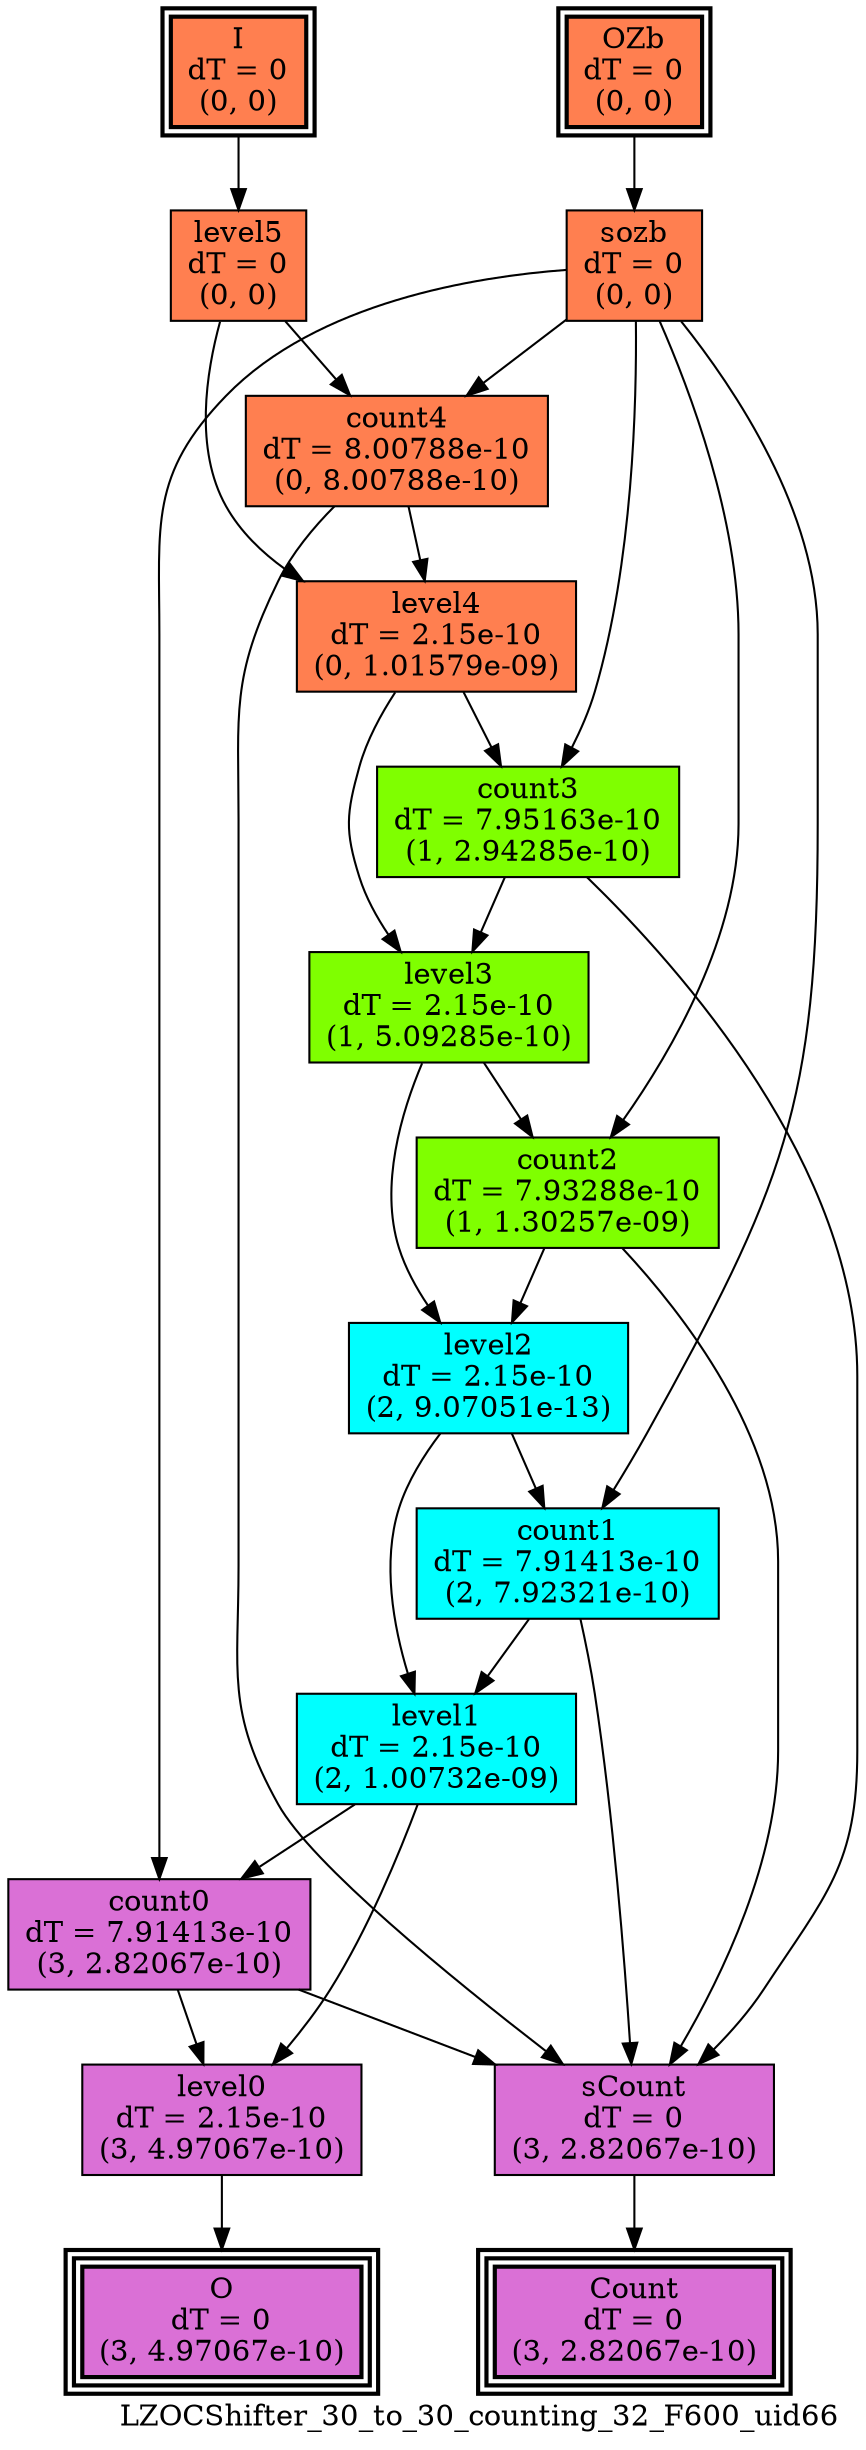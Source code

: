 digraph LZOCShifter_30_to_30_counting_32_F600_uid66
{
	//graph drawing options
	label=LZOCShifter_30_to_30_counting_32_F600_uid66;
	labelloc=bottom;
	labeljust=right;
	ratio=auto;
	nodesep=0.25;
	ranksep=0.5;

	//input/output signals of operator LZOCShifter_30_to_30_counting_32_F600_uid66
	I__LZOCShifter_30_to_30_counting_32_F600_uid66 [ label="I\ndT = 0\n(0, 0)", shape=box, color=black, style="bold, filled", fillcolor=coral, peripheries=2 ];
	OZb__LZOCShifter_30_to_30_counting_32_F600_uid66 [ label="OZb\ndT = 0\n(0, 0)", shape=box, color=black, style="bold, filled", fillcolor=coral, peripheries=2 ];
	Count__LZOCShifter_30_to_30_counting_32_F600_uid66 [ label="Count\ndT = 0\n(3, 2.82067e-10)", shape=box, color=black, style="bold, filled", fillcolor=orchid, peripheries=3 ];
	O__LZOCShifter_30_to_30_counting_32_F600_uid66 [ label="O\ndT = 0\n(3, 4.97067e-10)", shape=box, color=black, style="bold, filled", fillcolor=orchid, peripheries=3 ];
	{rank=same I__LZOCShifter_30_to_30_counting_32_F600_uid66, OZb__LZOCShifter_30_to_30_counting_32_F600_uid66};
	{rank=same Count__LZOCShifter_30_to_30_counting_32_F600_uid66, O__LZOCShifter_30_to_30_counting_32_F600_uid66};
	//internal signals of operator LZOCShifter_30_to_30_counting_32_F600_uid66
	level5__LZOCShifter_30_to_30_counting_32_F600_uid66 [ label="level5\ndT = 0\n(0, 0)", shape=box, color=black, style=filled, fillcolor=coral, peripheries=1 ];
	sozb__LZOCShifter_30_to_30_counting_32_F600_uid66 [ label="sozb\ndT = 0\n(0, 0)", shape=box, color=black, style=filled, fillcolor=coral, peripheries=1 ];
	count4__LZOCShifter_30_to_30_counting_32_F600_uid66 [ label="count4\ndT = 8.00788e-10\n(0, 8.00788e-10)", shape=box, color=black, style=filled, fillcolor=coral, peripheries=1 ];
	level4__LZOCShifter_30_to_30_counting_32_F600_uid66 [ label="level4\ndT = 2.15e-10\n(0, 1.01579e-09)", shape=box, color=black, style=filled, fillcolor=coral, peripheries=1 ];
	count3__LZOCShifter_30_to_30_counting_32_F600_uid66 [ label="count3\ndT = 7.95163e-10\n(1, 2.94285e-10)", shape=box, color=black, style=filled, fillcolor=chartreuse, peripheries=1 ];
	level3__LZOCShifter_30_to_30_counting_32_F600_uid66 [ label="level3\ndT = 2.15e-10\n(1, 5.09285e-10)", shape=box, color=black, style=filled, fillcolor=chartreuse, peripheries=1 ];
	count2__LZOCShifter_30_to_30_counting_32_F600_uid66 [ label="count2\ndT = 7.93288e-10\n(1, 1.30257e-09)", shape=box, color=black, style=filled, fillcolor=chartreuse, peripheries=1 ];
	level2__LZOCShifter_30_to_30_counting_32_F600_uid66 [ label="level2\ndT = 2.15e-10\n(2, 9.07051e-13)", shape=box, color=black, style=filled, fillcolor=cyan, peripheries=1 ];
	count1__LZOCShifter_30_to_30_counting_32_F600_uid66 [ label="count1\ndT = 7.91413e-10\n(2, 7.92321e-10)", shape=box, color=black, style=filled, fillcolor=cyan, peripheries=1 ];
	level1__LZOCShifter_30_to_30_counting_32_F600_uid66 [ label="level1\ndT = 2.15e-10\n(2, 1.00732e-09)", shape=box, color=black, style=filled, fillcolor=cyan, peripheries=1 ];
	count0__LZOCShifter_30_to_30_counting_32_F600_uid66 [ label="count0\ndT = 7.91413e-10\n(3, 2.82067e-10)", shape=box, color=black, style=filled, fillcolor=orchid, peripheries=1 ];
	level0__LZOCShifter_30_to_30_counting_32_F600_uid66 [ label="level0\ndT = 2.15e-10\n(3, 4.97067e-10)", shape=box, color=black, style=filled, fillcolor=orchid, peripheries=1 ];
	sCount__LZOCShifter_30_to_30_counting_32_F600_uid66 [ label="sCount\ndT = 0\n(3, 2.82067e-10)", shape=box, color=black, style=filled, fillcolor=orchid, peripheries=1 ];

	//subcomponents of operator LZOCShifter_30_to_30_counting_32_F600_uid66

	//input and internal signal connections of operator LZOCShifter_30_to_30_counting_32_F600_uid66
	I__LZOCShifter_30_to_30_counting_32_F600_uid66 -> level5__LZOCShifter_30_to_30_counting_32_F600_uid66 [ arrowhead=normal, arrowsize=1.0, arrowtail=normal, color=black, dir=forward  ];
	OZb__LZOCShifter_30_to_30_counting_32_F600_uid66 -> sozb__LZOCShifter_30_to_30_counting_32_F600_uid66 [ arrowhead=normal, arrowsize=1.0, arrowtail=normal, color=black, dir=forward  ];
	level5__LZOCShifter_30_to_30_counting_32_F600_uid66 -> count4__LZOCShifter_30_to_30_counting_32_F600_uid66 [ arrowhead=normal, arrowsize=1.0, arrowtail=normal, color=black, dir=forward  ];
	level5__LZOCShifter_30_to_30_counting_32_F600_uid66 -> level4__LZOCShifter_30_to_30_counting_32_F600_uid66 [ arrowhead=normal, arrowsize=1.0, arrowtail=normal, color=black, dir=forward  ];
	sozb__LZOCShifter_30_to_30_counting_32_F600_uid66 -> count4__LZOCShifter_30_to_30_counting_32_F600_uid66 [ arrowhead=normal, arrowsize=1.0, arrowtail=normal, color=black, dir=forward  ];
	sozb__LZOCShifter_30_to_30_counting_32_F600_uid66 -> count3__LZOCShifter_30_to_30_counting_32_F600_uid66 [ arrowhead=normal, arrowsize=1.0, arrowtail=normal, color=black, dir=forward  ];
	sozb__LZOCShifter_30_to_30_counting_32_F600_uid66 -> count2__LZOCShifter_30_to_30_counting_32_F600_uid66 [ arrowhead=normal, arrowsize=1.0, arrowtail=normal, color=black, dir=forward  ];
	sozb__LZOCShifter_30_to_30_counting_32_F600_uid66 -> count1__LZOCShifter_30_to_30_counting_32_F600_uid66 [ arrowhead=normal, arrowsize=1.0, arrowtail=normal, color=black, dir=forward  ];
	sozb__LZOCShifter_30_to_30_counting_32_F600_uid66 -> count0__LZOCShifter_30_to_30_counting_32_F600_uid66 [ arrowhead=normal, arrowsize=1.0, arrowtail=normal, color=black, dir=forward  ];
	count4__LZOCShifter_30_to_30_counting_32_F600_uid66 -> level4__LZOCShifter_30_to_30_counting_32_F600_uid66 [ arrowhead=normal, arrowsize=1.0, arrowtail=normal, color=black, dir=forward  ];
	count4__LZOCShifter_30_to_30_counting_32_F600_uid66 -> sCount__LZOCShifter_30_to_30_counting_32_F600_uid66 [ arrowhead=normal, arrowsize=1.0, arrowtail=normal, color=black, dir=forward  ];
	level4__LZOCShifter_30_to_30_counting_32_F600_uid66 -> count3__LZOCShifter_30_to_30_counting_32_F600_uid66 [ arrowhead=normal, arrowsize=1.0, arrowtail=normal, color=black, dir=forward  ];
	level4__LZOCShifter_30_to_30_counting_32_F600_uid66 -> level3__LZOCShifter_30_to_30_counting_32_F600_uid66 [ arrowhead=normal, arrowsize=1.0, arrowtail=normal, color=black, dir=forward  ];
	count3__LZOCShifter_30_to_30_counting_32_F600_uid66 -> level3__LZOCShifter_30_to_30_counting_32_F600_uid66 [ arrowhead=normal, arrowsize=1.0, arrowtail=normal, color=black, dir=forward  ];
	count3__LZOCShifter_30_to_30_counting_32_F600_uid66 -> sCount__LZOCShifter_30_to_30_counting_32_F600_uid66 [ arrowhead=normal, arrowsize=1.0, arrowtail=normal, color=black, dir=forward  ];
	level3__LZOCShifter_30_to_30_counting_32_F600_uid66 -> count2__LZOCShifter_30_to_30_counting_32_F600_uid66 [ arrowhead=normal, arrowsize=1.0, arrowtail=normal, color=black, dir=forward  ];
	level3__LZOCShifter_30_to_30_counting_32_F600_uid66 -> level2__LZOCShifter_30_to_30_counting_32_F600_uid66 [ arrowhead=normal, arrowsize=1.0, arrowtail=normal, color=black, dir=forward  ];
	count2__LZOCShifter_30_to_30_counting_32_F600_uid66 -> level2__LZOCShifter_30_to_30_counting_32_F600_uid66 [ arrowhead=normal, arrowsize=1.0, arrowtail=normal, color=black, dir=forward  ];
	count2__LZOCShifter_30_to_30_counting_32_F600_uid66 -> sCount__LZOCShifter_30_to_30_counting_32_F600_uid66 [ arrowhead=normal, arrowsize=1.0, arrowtail=normal, color=black, dir=forward  ];
	level2__LZOCShifter_30_to_30_counting_32_F600_uid66 -> count1__LZOCShifter_30_to_30_counting_32_F600_uid66 [ arrowhead=normal, arrowsize=1.0, arrowtail=normal, color=black, dir=forward  ];
	level2__LZOCShifter_30_to_30_counting_32_F600_uid66 -> level1__LZOCShifter_30_to_30_counting_32_F600_uid66 [ arrowhead=normal, arrowsize=1.0, arrowtail=normal, color=black, dir=forward  ];
	count1__LZOCShifter_30_to_30_counting_32_F600_uid66 -> level1__LZOCShifter_30_to_30_counting_32_F600_uid66 [ arrowhead=normal, arrowsize=1.0, arrowtail=normal, color=black, dir=forward  ];
	count1__LZOCShifter_30_to_30_counting_32_F600_uid66 -> sCount__LZOCShifter_30_to_30_counting_32_F600_uid66 [ arrowhead=normal, arrowsize=1.0, arrowtail=normal, color=black, dir=forward  ];
	level1__LZOCShifter_30_to_30_counting_32_F600_uid66 -> count0__LZOCShifter_30_to_30_counting_32_F600_uid66 [ arrowhead=normal, arrowsize=1.0, arrowtail=normal, color=black, dir=forward  ];
	level1__LZOCShifter_30_to_30_counting_32_F600_uid66 -> level0__LZOCShifter_30_to_30_counting_32_F600_uid66 [ arrowhead=normal, arrowsize=1.0, arrowtail=normal, color=black, dir=forward  ];
	count0__LZOCShifter_30_to_30_counting_32_F600_uid66 -> level0__LZOCShifter_30_to_30_counting_32_F600_uid66 [ arrowhead=normal, arrowsize=1.0, arrowtail=normal, color=black, dir=forward  ];
	count0__LZOCShifter_30_to_30_counting_32_F600_uid66 -> sCount__LZOCShifter_30_to_30_counting_32_F600_uid66 [ arrowhead=normal, arrowsize=1.0, arrowtail=normal, color=black, dir=forward  ];
	level0__LZOCShifter_30_to_30_counting_32_F600_uid66 -> O__LZOCShifter_30_to_30_counting_32_F600_uid66 [ arrowhead=normal, arrowsize=1.0, arrowtail=normal, color=black, dir=forward  ];
	sCount__LZOCShifter_30_to_30_counting_32_F600_uid66 -> Count__LZOCShifter_30_to_30_counting_32_F600_uid66 [ arrowhead=normal, arrowsize=1.0, arrowtail=normal, color=black, dir=forward  ];
}

